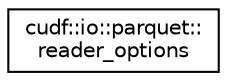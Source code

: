 digraph "Graphical Class Hierarchy"
{
 // LATEX_PDF_SIZE
  edge [fontname="Helvetica",fontsize="10",labelfontname="Helvetica",labelfontsize="10"];
  node [fontname="Helvetica",fontsize="10",shape=record];
  rankdir="LR";
  Node0 [label="cudf::io::parquet::\lreader_options",height=0.2,width=0.4,color="black", fillcolor="white", style="filled",URL="$structcudf_1_1io_1_1parquet_1_1reader__options.html",tooltip=" "];
}
